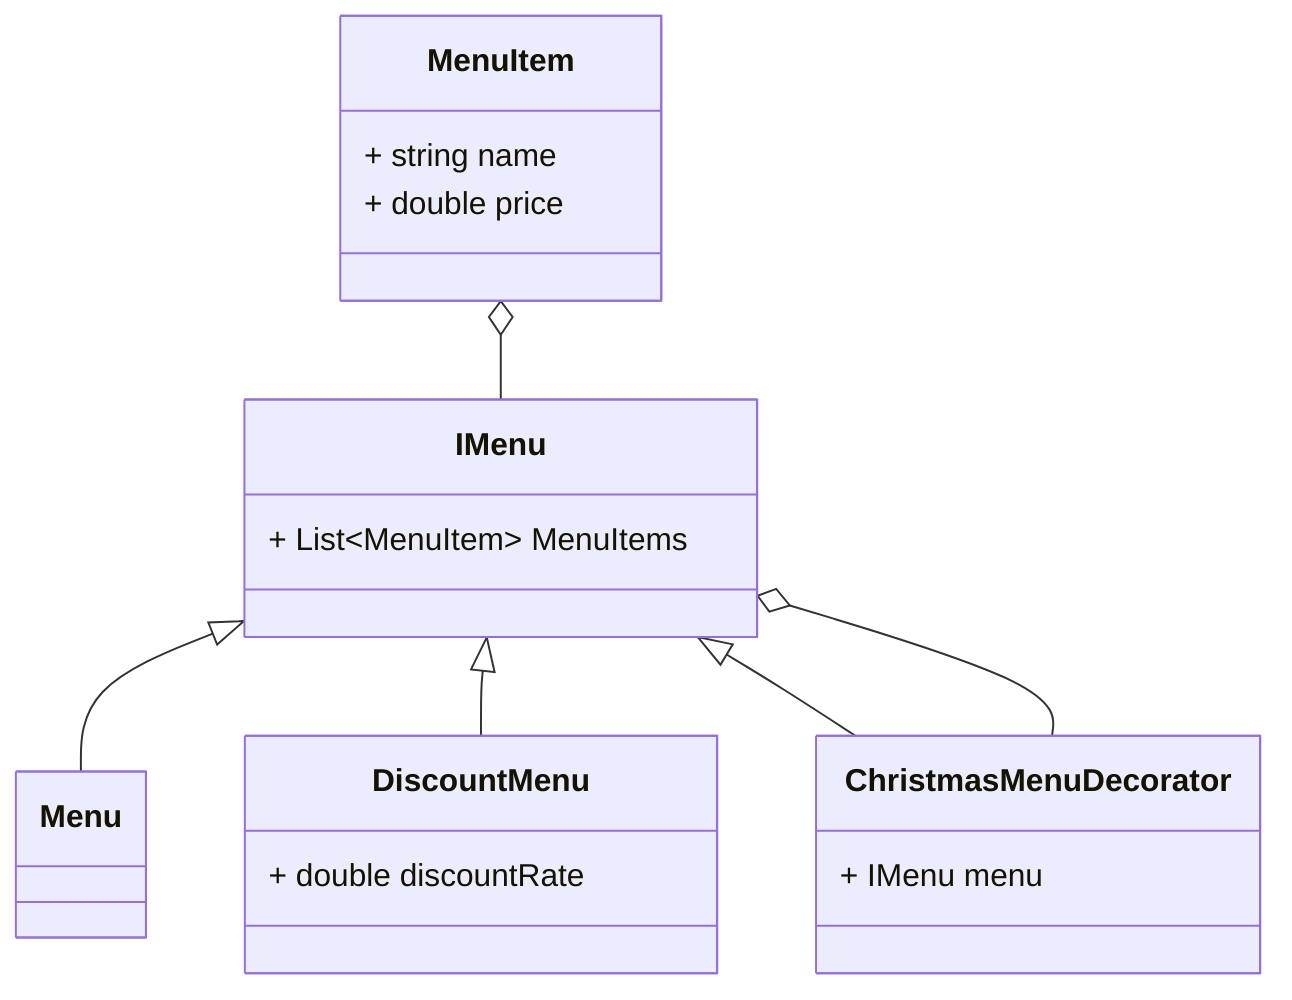 classDiagram
	MenuItem o-- IMenu
	IMenu <|-- Menu
	IMenu <|-- DiscountMenu
	IMenu <|-- ChristmasMenuDecorator
	IMenu o-- ChristmasMenuDecorator

	%% The ChristmasMenuDecorator is a decorator for IMenu
	%% It can add additional functionality to the menu without modifying the original Menu class

	%% The ChristmasMenuWithDiscount is a specific implementation of the IMenu that applies a discount
class MenuItem{
    + string name
    + double price
  }

  class IMenu{
    + List~MenuItem~ MenuItems
  }

  class Menu{
  }

  class DiscountMenu{
    + double discountRate
  }

  class ChristmasMenuDecorator{
		+ IMenu menu
  }